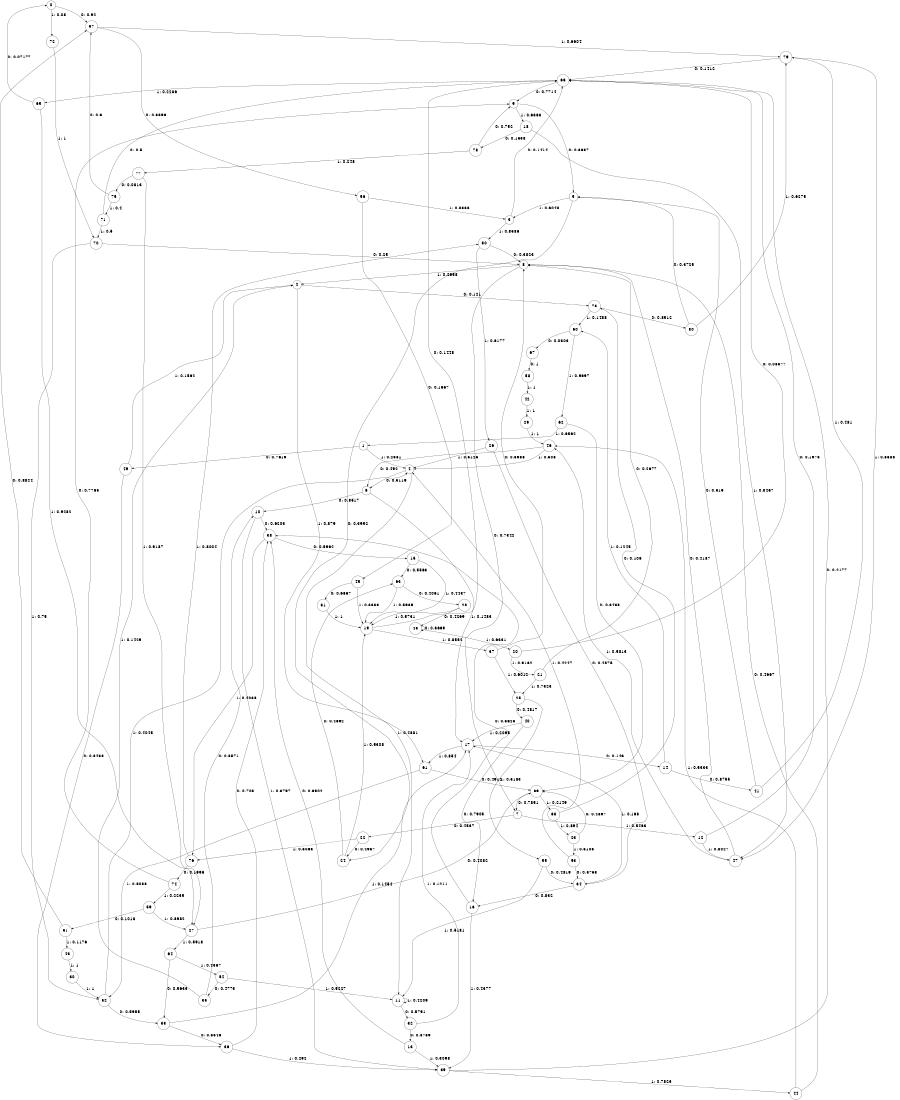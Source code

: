 digraph "ch2randomL10" {
size = "6,8.5";
ratio = "fill";
node [shape = circle];
node [fontsize = 24];
edge [fontsize = 24];
0 -> 57 [label = "0: 0.92     "];
0 -> 72 [label = "1: 0.08     "];
1 -> 49 [label = "0: 0.7619   "];
1 -> 4 [label = "1: 0.2381   "];
2 -> 73 [label = "0: 0.121    "];
2 -> 61 [label = "1: 0.879    "];
3 -> 66 [label = "0: 0.1414   "];
3 -> 50 [label = "1: 0.8586   "];
4 -> 6 [label = "0: 0.5119   "];
4 -> 11 [label = "1: 0.4881   "];
5 -> 24 [label = "0: 0.3952   "];
5 -> 3 [label = "1: 0.6048   "];
6 -> 10 [label = "0: 0.8517   "];
6 -> 17 [label = "1: 0.1483   "];
7 -> 22 [label = "0: 0.4537   "];
7 -> 12 [label = "1: 0.5463   "];
8 -> 7 [label = "0: 0.7342   "];
8 -> 2 [label = "1: 0.2658   "];
9 -> 5 [label = "0: 0.3637   "];
9 -> 18 [label = "1: 0.6363   "];
10 -> 38 [label = "0: 0.6203   "];
10 -> 39 [label = "1: 0.3797   "];
11 -> 32 [label = "0: 0.5791   "];
11 -> 11 [label = "1: 0.4209   "];
12 -> 66 [label = "0: 0.1973   "];
12 -> 47 [label = "1: 0.8027   "];
13 -> 38 [label = "0: 0.6902   "];
13 -> 39 [label = "1: 0.3098   "];
14 -> 41 [label = "0: 0.8755   "];
14 -> 60 [label = "1: 0.1245   "];
15 -> 63 [label = "0: 0.5563   "];
15 -> 19 [label = "1: 0.4437   "];
16 -> 38 [label = "0: 0.5623   "];
16 -> 39 [label = "1: 0.4377   "];
17 -> 14 [label = "0: 0.146    "];
17 -> 61 [label = "1: 0.854    "];
18 -> 78 [label = "0: 0.1533   "];
18 -> 47 [label = "1: 0.8467   "];
19 -> 66 [label = "0: 0.1448   "];
19 -> 37 [label = "1: 0.8552   "];
20 -> 66 [label = "0: 0.08377  "];
20 -> 21 [label = "1: 0.9162   "];
21 -> 8 [label = "0: 0.2677   "];
21 -> 25 [label = "1: 0.7323   "];
22 -> 24 [label = "0: 0.4937   "];
22 -> 76 [label = "1: 0.5063   "];
23 -> 69 [label = "0: 0.4897   "];
23 -> 53 [label = "1: 0.5103   "];
24 -> 63 [label = "0: 0.4692   "];
24 -> 19 [label = "1: 0.5308   "];
25 -> 40 [label = "0: 0.4817   "];
25 -> 55 [label = "1: 0.5183   "];
26 -> 34 [label = "0: 0.4875   "];
26 -> 4 [label = "1: 0.5125   "];
27 -> 69 [label = "0: 0.4082   "];
27 -> 64 [label = "1: 0.5918   "];
28 -> 48 [label = "0: 0.4269   "];
28 -> 19 [label = "1: 0.5731   "];
29 -> 46 [label = "1: 1        "];
30 -> 52 [label = "1: 1        "];
31 -> 19 [label = "1: 1        "];
32 -> 13 [label = "0: 0.8789   "];
32 -> 17 [label = "1: 0.1211   "];
33 -> 36 [label = "0: 0.8546   "];
33 -> 17 [label = "1: 0.1454   "];
34 -> 16 [label = "0: 0.832    "];
34 -> 17 [label = "1: 0.168    "];
35 -> 10 [label = "0: 0.8571   "];
35 -> 2 [label = "1: 0.1429   "];
36 -> 38 [label = "0: 0.708    "];
36 -> 39 [label = "1: 0.292    "];
37 -> 8 [label = "0: 0.3988   "];
37 -> 25 [label = "1: 0.6012   "];
38 -> 15 [label = "0: 0.5962   "];
38 -> 76 [label = "1: 0.4038   "];
39 -> 66 [label = "0: 0.2177   "];
39 -> 44 [label = "1: 0.7823   "];
40 -> 16 [label = "0: 0.7905   "];
40 -> 17 [label = "1: 0.2095   "];
41 -> 5 [label = "0: 0.519    "];
41 -> 79 [label = "1: 0.481    "];
42 -> 29 [label = "1: 1        "];
43 -> 30 [label = "1: 1        "];
44 -> 8 [label = "0: 0.4667   "];
44 -> 46 [label = "1: 0.5333   "];
45 -> 31 [label = "0: 0.6667   "];
45 -> 19 [label = "1: 0.3333   "];
46 -> 6 [label = "0: 0.492    "];
46 -> 4 [label = "1: 0.508    "];
47 -> 8 [label = "0: 0.4187   "];
47 -> 46 [label = "1: 0.5813   "];
48 -> 48 [label = "0: 0.3669   "];
48 -> 20 [label = "1: 0.6331   "];
49 -> 36 [label = "0: 0.8438   "];
49 -> 2 [label = "1: 0.1562   "];
50 -> 8 [label = "0: 0.3823   "];
50 -> 26 [label = "1: 0.6177   "];
51 -> 57 [label = "0: 0.8824   "];
51 -> 43 [label = "1: 0.1176   "];
52 -> 33 [label = "0: 0.5955   "];
52 -> 4 [label = "1: 0.4045   "];
53 -> 34 [label = "0: 0.5753   "];
53 -> 4 [label = "1: 0.4247   "];
54 -> 35 [label = "0: 0.4773   "];
54 -> 11 [label = "1: 0.5227   "];
55 -> 34 [label = "0: 0.4819   "];
55 -> 11 [label = "1: 0.5181   "];
56 -> 45 [label = "0: 0.1667   "];
56 -> 3 [label = "1: 0.8333   "];
57 -> 56 [label = "0: 0.3396   "];
57 -> 79 [label = "1: 0.6604   "];
58 -> 42 [label = "1: 1        "];
59 -> 51 [label = "0: 0.1018   "];
59 -> 27 [label = "1: 0.8982   "];
60 -> 67 [label = "0: 0.0303   "];
60 -> 62 [label = "1: 0.9697   "];
61 -> 69 [label = "0: 0.4912   "];
61 -> 52 [label = "1: 0.5088   "];
62 -> 69 [label = "0: 0.3438   "];
62 -> 1 [label = "1: 0.6562   "];
63 -> 28 [label = "0: 0.4061   "];
63 -> 19 [label = "1: 0.5939   "];
64 -> 33 [label = "0: 0.5633   "];
64 -> 54 [label = "1: 0.4367   "];
65 -> 0 [label = "0: 0.07177  "];
65 -> 27 [label = "1: 0.9282   "];
66 -> 9 [label = "0: 0.7714   "];
66 -> 65 [label = "1: 0.2286   "];
67 -> 58 [label = "0: 1        "];
68 -> 73 [label = "0: 0.106    "];
68 -> 23 [label = "1: 0.894    "];
69 -> 7 [label = "0: 0.7851   "];
69 -> 68 [label = "1: 0.2149   "];
70 -> 8 [label = "0: 0.25     "];
70 -> 52 [label = "1: 0.75     "];
71 -> 66 [label = "0: 0.5      "];
71 -> 70 [label = "1: 0.5      "];
72 -> 70 [label = "1: 1        "];
73 -> 80 [label = "0: 0.8512   "];
73 -> 60 [label = "1: 0.1488   "];
74 -> 9 [label = "0: 0.7765   "];
74 -> 59 [label = "1: 0.2235   "];
75 -> 57 [label = "0: 0.6      "];
75 -> 71 [label = "1: 0.4      "];
76 -> 74 [label = "0: 0.1996   "];
76 -> 50 [label = "1: 0.8004   "];
77 -> 75 [label = "0: 0.0813   "];
77 -> 27 [label = "1: 0.9187   "];
78 -> 9 [label = "0: 0.752    "];
78 -> 77 [label = "1: 0.248    "];
79 -> 66 [label = "0: 0.1412   "];
79 -> 47 [label = "1: 0.8588   "];
80 -> 5 [label = "0: 0.3725   "];
80 -> 79 [label = "1: 0.6275   "];
}